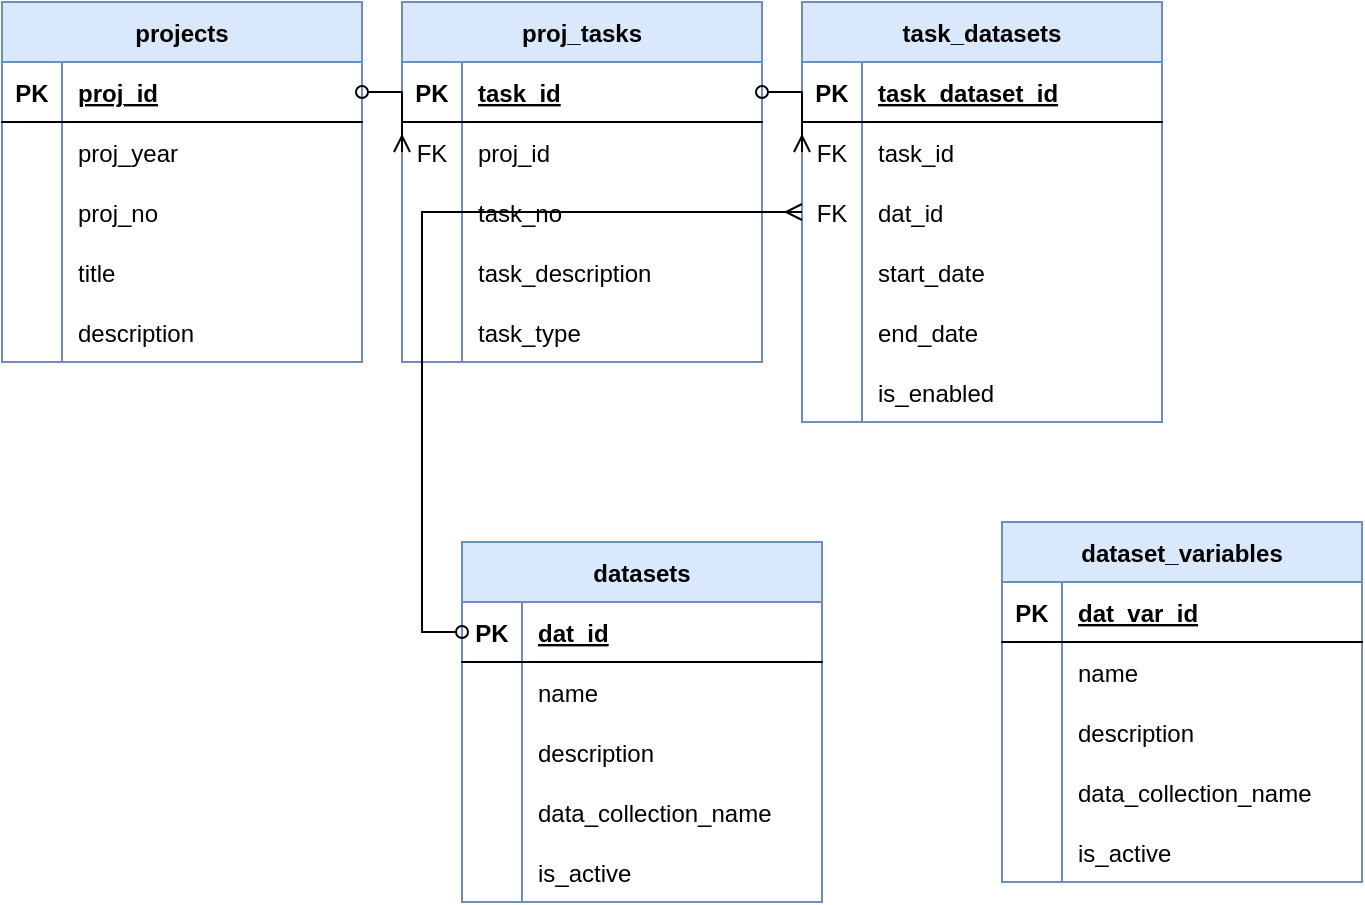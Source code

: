 <mxfile version="20.6.0" type="github"><diagram id="wdfzmRq4S77Qxs44YsNs" name="Page-1"><mxGraphModel dx="1066" dy="708" grid="1" gridSize="10" guides="1" tooltips="1" connect="1" arrows="1" fold="1" page="1" pageScale="1" pageWidth="850" pageHeight="1100" math="0" shadow="0"><root><mxCell id="0"/><mxCell id="1" parent="0"/><mxCell id="EzmvH_rtn1mI2Lf42FOp-1" value="projects" style="shape=table;startSize=30;container=1;collapsible=1;childLayout=tableLayout;fixedRows=1;rowLines=0;fontStyle=1;align=center;resizeLast=1;fillColor=#dae8fc;strokeColor=#6c8ebf;" vertex="1" parent="1"><mxGeometry x="40" y="80" width="180" height="180" as="geometry"/></mxCell><mxCell id="EzmvH_rtn1mI2Lf42FOp-2" value="" style="shape=tableRow;horizontal=0;startSize=0;swimlaneHead=0;swimlaneBody=0;fillColor=none;collapsible=0;dropTarget=0;points=[[0,0.5],[1,0.5]];portConstraint=eastwest;top=0;left=0;right=0;bottom=1;" vertex="1" parent="EzmvH_rtn1mI2Lf42FOp-1"><mxGeometry y="30" width="180" height="30" as="geometry"/></mxCell><mxCell id="EzmvH_rtn1mI2Lf42FOp-3" value="PK" style="shape=partialRectangle;connectable=0;fillColor=none;top=0;left=0;bottom=0;right=0;fontStyle=1;overflow=hidden;" vertex="1" parent="EzmvH_rtn1mI2Lf42FOp-2"><mxGeometry width="30" height="30" as="geometry"><mxRectangle width="30" height="30" as="alternateBounds"/></mxGeometry></mxCell><mxCell id="EzmvH_rtn1mI2Lf42FOp-4" value="proj_id" style="shape=partialRectangle;connectable=0;fillColor=none;top=0;left=0;bottom=0;right=0;align=left;spacingLeft=6;fontStyle=5;overflow=hidden;" vertex="1" parent="EzmvH_rtn1mI2Lf42FOp-2"><mxGeometry x="30" width="150" height="30" as="geometry"><mxRectangle width="150" height="30" as="alternateBounds"/></mxGeometry></mxCell><mxCell id="EzmvH_rtn1mI2Lf42FOp-5" value="" style="shape=tableRow;horizontal=0;startSize=0;swimlaneHead=0;swimlaneBody=0;fillColor=none;collapsible=0;dropTarget=0;points=[[0,0.5],[1,0.5]];portConstraint=eastwest;top=0;left=0;right=0;bottom=0;" vertex="1" parent="EzmvH_rtn1mI2Lf42FOp-1"><mxGeometry y="60" width="180" height="30" as="geometry"/></mxCell><mxCell id="EzmvH_rtn1mI2Lf42FOp-6" value="" style="shape=partialRectangle;connectable=0;fillColor=none;top=0;left=0;bottom=0;right=0;editable=1;overflow=hidden;" vertex="1" parent="EzmvH_rtn1mI2Lf42FOp-5"><mxGeometry width="30" height="30" as="geometry"><mxRectangle width="30" height="30" as="alternateBounds"/></mxGeometry></mxCell><mxCell id="EzmvH_rtn1mI2Lf42FOp-7" value="proj_year" style="shape=partialRectangle;connectable=0;fillColor=none;top=0;left=0;bottom=0;right=0;align=left;spacingLeft=6;overflow=hidden;" vertex="1" parent="EzmvH_rtn1mI2Lf42FOp-5"><mxGeometry x="30" width="150" height="30" as="geometry"><mxRectangle width="150" height="30" as="alternateBounds"/></mxGeometry></mxCell><mxCell id="EzmvH_rtn1mI2Lf42FOp-8" value="" style="shape=tableRow;horizontal=0;startSize=0;swimlaneHead=0;swimlaneBody=0;fillColor=none;collapsible=0;dropTarget=0;points=[[0,0.5],[1,0.5]];portConstraint=eastwest;top=0;left=0;right=0;bottom=0;" vertex="1" parent="EzmvH_rtn1mI2Lf42FOp-1"><mxGeometry y="90" width="180" height="30" as="geometry"/></mxCell><mxCell id="EzmvH_rtn1mI2Lf42FOp-9" value="" style="shape=partialRectangle;connectable=0;fillColor=none;top=0;left=0;bottom=0;right=0;editable=1;overflow=hidden;" vertex="1" parent="EzmvH_rtn1mI2Lf42FOp-8"><mxGeometry width="30" height="30" as="geometry"><mxRectangle width="30" height="30" as="alternateBounds"/></mxGeometry></mxCell><mxCell id="EzmvH_rtn1mI2Lf42FOp-10" value="proj_no" style="shape=partialRectangle;connectable=0;fillColor=none;top=0;left=0;bottom=0;right=0;align=left;spacingLeft=6;overflow=hidden;" vertex="1" parent="EzmvH_rtn1mI2Lf42FOp-8"><mxGeometry x="30" width="150" height="30" as="geometry"><mxRectangle width="150" height="30" as="alternateBounds"/></mxGeometry></mxCell><mxCell id="EzmvH_rtn1mI2Lf42FOp-11" value="" style="shape=tableRow;horizontal=0;startSize=0;swimlaneHead=0;swimlaneBody=0;fillColor=none;collapsible=0;dropTarget=0;points=[[0,0.5],[1,0.5]];portConstraint=eastwest;top=0;left=0;right=0;bottom=0;" vertex="1" parent="EzmvH_rtn1mI2Lf42FOp-1"><mxGeometry y="120" width="180" height="30" as="geometry"/></mxCell><mxCell id="EzmvH_rtn1mI2Lf42FOp-12" value="" style="shape=partialRectangle;connectable=0;fillColor=none;top=0;left=0;bottom=0;right=0;editable=1;overflow=hidden;" vertex="1" parent="EzmvH_rtn1mI2Lf42FOp-11"><mxGeometry width="30" height="30" as="geometry"><mxRectangle width="30" height="30" as="alternateBounds"/></mxGeometry></mxCell><mxCell id="EzmvH_rtn1mI2Lf42FOp-13" value="title" style="shape=partialRectangle;connectable=0;fillColor=none;top=0;left=0;bottom=0;right=0;align=left;spacingLeft=6;overflow=hidden;" vertex="1" parent="EzmvH_rtn1mI2Lf42FOp-11"><mxGeometry x="30" width="150" height="30" as="geometry"><mxRectangle width="150" height="30" as="alternateBounds"/></mxGeometry></mxCell><mxCell id="EzmvH_rtn1mI2Lf42FOp-14" value="" style="shape=tableRow;horizontal=0;startSize=0;swimlaneHead=0;swimlaneBody=0;fillColor=none;collapsible=0;dropTarget=0;points=[[0,0.5],[1,0.5]];portConstraint=eastwest;top=0;left=0;right=0;bottom=0;" vertex="1" parent="EzmvH_rtn1mI2Lf42FOp-1"><mxGeometry y="150" width="180" height="30" as="geometry"/></mxCell><mxCell id="EzmvH_rtn1mI2Lf42FOp-15" value="" style="shape=partialRectangle;connectable=0;fillColor=none;top=0;left=0;bottom=0;right=0;editable=1;overflow=hidden;" vertex="1" parent="EzmvH_rtn1mI2Lf42FOp-14"><mxGeometry width="30" height="30" as="geometry"><mxRectangle width="30" height="30" as="alternateBounds"/></mxGeometry></mxCell><mxCell id="EzmvH_rtn1mI2Lf42FOp-16" value="description" style="shape=partialRectangle;connectable=0;fillColor=none;top=0;left=0;bottom=0;right=0;align=left;spacingLeft=6;overflow=hidden;" vertex="1" parent="EzmvH_rtn1mI2Lf42FOp-14"><mxGeometry x="30" width="150" height="30" as="geometry"><mxRectangle width="150" height="30" as="alternateBounds"/></mxGeometry></mxCell><mxCell id="EzmvH_rtn1mI2Lf42FOp-17" value="proj_tasks" style="shape=table;startSize=30;container=1;collapsible=1;childLayout=tableLayout;fixedRows=1;rowLines=0;fontStyle=1;align=center;resizeLast=1;fillColor=#dae8fc;strokeColor=#6c8ebf;" vertex="1" parent="1"><mxGeometry x="240" y="80" width="180" height="180" as="geometry"/></mxCell><mxCell id="EzmvH_rtn1mI2Lf42FOp-18" value="" style="shape=tableRow;horizontal=0;startSize=0;swimlaneHead=0;swimlaneBody=0;fillColor=none;collapsible=0;dropTarget=0;points=[[0,0.5],[1,0.5]];portConstraint=eastwest;top=0;left=0;right=0;bottom=1;" vertex="1" parent="EzmvH_rtn1mI2Lf42FOp-17"><mxGeometry y="30" width="180" height="30" as="geometry"/></mxCell><mxCell id="EzmvH_rtn1mI2Lf42FOp-19" value="PK" style="shape=partialRectangle;connectable=0;fillColor=none;top=0;left=0;bottom=0;right=0;fontStyle=1;overflow=hidden;" vertex="1" parent="EzmvH_rtn1mI2Lf42FOp-18"><mxGeometry width="30" height="30" as="geometry"><mxRectangle width="30" height="30" as="alternateBounds"/></mxGeometry></mxCell><mxCell id="EzmvH_rtn1mI2Lf42FOp-20" value="task_id" style="shape=partialRectangle;connectable=0;fillColor=none;top=0;left=0;bottom=0;right=0;align=left;spacingLeft=6;fontStyle=5;overflow=hidden;" vertex="1" parent="EzmvH_rtn1mI2Lf42FOp-18"><mxGeometry x="30" width="150" height="30" as="geometry"><mxRectangle width="150" height="30" as="alternateBounds"/></mxGeometry></mxCell><mxCell id="EzmvH_rtn1mI2Lf42FOp-21" value="" style="shape=tableRow;horizontal=0;startSize=0;swimlaneHead=0;swimlaneBody=0;fillColor=none;collapsible=0;dropTarget=0;points=[[0,0.5],[1,0.5]];portConstraint=eastwest;top=0;left=0;right=0;bottom=0;" vertex="1" parent="EzmvH_rtn1mI2Lf42FOp-17"><mxGeometry y="60" width="180" height="30" as="geometry"/></mxCell><mxCell id="EzmvH_rtn1mI2Lf42FOp-22" value="FK" style="shape=partialRectangle;connectable=0;fillColor=none;top=0;left=0;bottom=0;right=0;editable=1;overflow=hidden;" vertex="1" parent="EzmvH_rtn1mI2Lf42FOp-21"><mxGeometry width="30" height="30" as="geometry"><mxRectangle width="30" height="30" as="alternateBounds"/></mxGeometry></mxCell><mxCell id="EzmvH_rtn1mI2Lf42FOp-23" value="proj_id" style="shape=partialRectangle;connectable=0;fillColor=none;top=0;left=0;bottom=0;right=0;align=left;spacingLeft=6;overflow=hidden;" vertex="1" parent="EzmvH_rtn1mI2Lf42FOp-21"><mxGeometry x="30" width="150" height="30" as="geometry"><mxRectangle width="150" height="30" as="alternateBounds"/></mxGeometry></mxCell><mxCell id="EzmvH_rtn1mI2Lf42FOp-30" value="" style="shape=tableRow;horizontal=0;startSize=0;swimlaneHead=0;swimlaneBody=0;fillColor=none;collapsible=0;dropTarget=0;points=[[0,0.5],[1,0.5]];portConstraint=eastwest;top=0;left=0;right=0;bottom=0;" vertex="1" parent="EzmvH_rtn1mI2Lf42FOp-17"><mxGeometry y="90" width="180" height="30" as="geometry"/></mxCell><mxCell id="EzmvH_rtn1mI2Lf42FOp-31" value="" style="shape=partialRectangle;connectable=0;fillColor=none;top=0;left=0;bottom=0;right=0;editable=1;overflow=hidden;" vertex="1" parent="EzmvH_rtn1mI2Lf42FOp-30"><mxGeometry width="30" height="30" as="geometry"><mxRectangle width="30" height="30" as="alternateBounds"/></mxGeometry></mxCell><mxCell id="EzmvH_rtn1mI2Lf42FOp-32" value="task_no" style="shape=partialRectangle;connectable=0;fillColor=none;top=0;left=0;bottom=0;right=0;align=left;spacingLeft=6;overflow=hidden;" vertex="1" parent="EzmvH_rtn1mI2Lf42FOp-30"><mxGeometry x="30" width="150" height="30" as="geometry"><mxRectangle width="150" height="30" as="alternateBounds"/></mxGeometry></mxCell><mxCell id="EzmvH_rtn1mI2Lf42FOp-24" value="" style="shape=tableRow;horizontal=0;startSize=0;swimlaneHead=0;swimlaneBody=0;fillColor=none;collapsible=0;dropTarget=0;points=[[0,0.5],[1,0.5]];portConstraint=eastwest;top=0;left=0;right=0;bottom=0;" vertex="1" parent="EzmvH_rtn1mI2Lf42FOp-17"><mxGeometry y="120" width="180" height="30" as="geometry"/></mxCell><mxCell id="EzmvH_rtn1mI2Lf42FOp-25" value="" style="shape=partialRectangle;connectable=0;fillColor=none;top=0;left=0;bottom=0;right=0;editable=1;overflow=hidden;" vertex="1" parent="EzmvH_rtn1mI2Lf42FOp-24"><mxGeometry width="30" height="30" as="geometry"><mxRectangle width="30" height="30" as="alternateBounds"/></mxGeometry></mxCell><mxCell id="EzmvH_rtn1mI2Lf42FOp-26" value="task_description" style="shape=partialRectangle;connectable=0;fillColor=none;top=0;left=0;bottom=0;right=0;align=left;spacingLeft=6;overflow=hidden;" vertex="1" parent="EzmvH_rtn1mI2Lf42FOp-24"><mxGeometry x="30" width="150" height="30" as="geometry"><mxRectangle width="150" height="30" as="alternateBounds"/></mxGeometry></mxCell><mxCell id="EzmvH_rtn1mI2Lf42FOp-27" value="" style="shape=tableRow;horizontal=0;startSize=0;swimlaneHead=0;swimlaneBody=0;fillColor=none;collapsible=0;dropTarget=0;points=[[0,0.5],[1,0.5]];portConstraint=eastwest;top=0;left=0;right=0;bottom=0;" vertex="1" parent="EzmvH_rtn1mI2Lf42FOp-17"><mxGeometry y="150" width="180" height="30" as="geometry"/></mxCell><mxCell id="EzmvH_rtn1mI2Lf42FOp-28" value="" style="shape=partialRectangle;connectable=0;fillColor=none;top=0;left=0;bottom=0;right=0;editable=1;overflow=hidden;" vertex="1" parent="EzmvH_rtn1mI2Lf42FOp-27"><mxGeometry width="30" height="30" as="geometry"><mxRectangle width="30" height="30" as="alternateBounds"/></mxGeometry></mxCell><mxCell id="EzmvH_rtn1mI2Lf42FOp-29" value="task_type" style="shape=partialRectangle;connectable=0;fillColor=none;top=0;left=0;bottom=0;right=0;align=left;spacingLeft=6;overflow=hidden;" vertex="1" parent="EzmvH_rtn1mI2Lf42FOp-27"><mxGeometry x="30" width="150" height="30" as="geometry"><mxRectangle width="150" height="30" as="alternateBounds"/></mxGeometry></mxCell><mxCell id="EzmvH_rtn1mI2Lf42FOp-34" style="edgeStyle=orthogonalEdgeStyle;rounded=0;orthogonalLoop=1;jettySize=auto;html=1;exitX=1;exitY=0.5;exitDx=0;exitDy=0;startArrow=oval;startFill=0;endArrow=ERmany;endFill=0;" edge="1" parent="1" source="EzmvH_rtn1mI2Lf42FOp-2" target="EzmvH_rtn1mI2Lf42FOp-21"><mxGeometry relative="1" as="geometry"/></mxCell><mxCell id="EzmvH_rtn1mI2Lf42FOp-35" value="task_datasets" style="shape=table;startSize=30;container=1;collapsible=1;childLayout=tableLayout;fixedRows=1;rowLines=0;fontStyle=1;align=center;resizeLast=1;fillColor=#dae8fc;strokeColor=#6c8ebf;" vertex="1" parent="1"><mxGeometry x="440" y="80" width="180" height="210" as="geometry"/></mxCell><mxCell id="EzmvH_rtn1mI2Lf42FOp-36" value="" style="shape=tableRow;horizontal=0;startSize=0;swimlaneHead=0;swimlaneBody=0;fillColor=none;collapsible=0;dropTarget=0;points=[[0,0.5],[1,0.5]];portConstraint=eastwest;top=0;left=0;right=0;bottom=1;" vertex="1" parent="EzmvH_rtn1mI2Lf42FOp-35"><mxGeometry y="30" width="180" height="30" as="geometry"/></mxCell><mxCell id="EzmvH_rtn1mI2Lf42FOp-37" value="PK" style="shape=partialRectangle;connectable=0;fillColor=none;top=0;left=0;bottom=0;right=0;fontStyle=1;overflow=hidden;" vertex="1" parent="EzmvH_rtn1mI2Lf42FOp-36"><mxGeometry width="30" height="30" as="geometry"><mxRectangle width="30" height="30" as="alternateBounds"/></mxGeometry></mxCell><mxCell id="EzmvH_rtn1mI2Lf42FOp-38" value="task_dataset_id" style="shape=partialRectangle;connectable=0;fillColor=none;top=0;left=0;bottom=0;right=0;align=left;spacingLeft=6;fontStyle=5;overflow=hidden;" vertex="1" parent="EzmvH_rtn1mI2Lf42FOp-36"><mxGeometry x="30" width="150" height="30" as="geometry"><mxRectangle width="150" height="30" as="alternateBounds"/></mxGeometry></mxCell><mxCell id="EzmvH_rtn1mI2Lf42FOp-39" value="" style="shape=tableRow;horizontal=0;startSize=0;swimlaneHead=0;swimlaneBody=0;fillColor=none;collapsible=0;dropTarget=0;points=[[0,0.5],[1,0.5]];portConstraint=eastwest;top=0;left=0;right=0;bottom=0;" vertex="1" parent="EzmvH_rtn1mI2Lf42FOp-35"><mxGeometry y="60" width="180" height="30" as="geometry"/></mxCell><mxCell id="EzmvH_rtn1mI2Lf42FOp-40" value="FK" style="shape=partialRectangle;connectable=0;fillColor=none;top=0;left=0;bottom=0;right=0;editable=1;overflow=hidden;" vertex="1" parent="EzmvH_rtn1mI2Lf42FOp-39"><mxGeometry width="30" height="30" as="geometry"><mxRectangle width="30" height="30" as="alternateBounds"/></mxGeometry></mxCell><mxCell id="EzmvH_rtn1mI2Lf42FOp-41" value="task_id" style="shape=partialRectangle;connectable=0;fillColor=none;top=0;left=0;bottom=0;right=0;align=left;spacingLeft=6;overflow=hidden;" vertex="1" parent="EzmvH_rtn1mI2Lf42FOp-39"><mxGeometry x="30" width="150" height="30" as="geometry"><mxRectangle width="150" height="30" as="alternateBounds"/></mxGeometry></mxCell><mxCell id="EzmvH_rtn1mI2Lf42FOp-42" value="" style="shape=tableRow;horizontal=0;startSize=0;swimlaneHead=0;swimlaneBody=0;fillColor=none;collapsible=0;dropTarget=0;points=[[0,0.5],[1,0.5]];portConstraint=eastwest;top=0;left=0;right=0;bottom=0;" vertex="1" parent="EzmvH_rtn1mI2Lf42FOp-35"><mxGeometry y="90" width="180" height="30" as="geometry"/></mxCell><mxCell id="EzmvH_rtn1mI2Lf42FOp-43" value="FK" style="shape=partialRectangle;connectable=0;fillColor=none;top=0;left=0;bottom=0;right=0;editable=1;overflow=hidden;" vertex="1" parent="EzmvH_rtn1mI2Lf42FOp-42"><mxGeometry width="30" height="30" as="geometry"><mxRectangle width="30" height="30" as="alternateBounds"/></mxGeometry></mxCell><mxCell id="EzmvH_rtn1mI2Lf42FOp-44" value="dat_id" style="shape=partialRectangle;connectable=0;fillColor=none;top=0;left=0;bottom=0;right=0;align=left;spacingLeft=6;overflow=hidden;" vertex="1" parent="EzmvH_rtn1mI2Lf42FOp-42"><mxGeometry x="30" width="150" height="30" as="geometry"><mxRectangle width="150" height="30" as="alternateBounds"/></mxGeometry></mxCell><mxCell id="EzmvH_rtn1mI2Lf42FOp-45" value="" style="shape=tableRow;horizontal=0;startSize=0;swimlaneHead=0;swimlaneBody=0;fillColor=none;collapsible=0;dropTarget=0;points=[[0,0.5],[1,0.5]];portConstraint=eastwest;top=0;left=0;right=0;bottom=0;" vertex="1" parent="EzmvH_rtn1mI2Lf42FOp-35"><mxGeometry y="120" width="180" height="30" as="geometry"/></mxCell><mxCell id="EzmvH_rtn1mI2Lf42FOp-46" value="" style="shape=partialRectangle;connectable=0;fillColor=none;top=0;left=0;bottom=0;right=0;editable=1;overflow=hidden;" vertex="1" parent="EzmvH_rtn1mI2Lf42FOp-45"><mxGeometry width="30" height="30" as="geometry"><mxRectangle width="30" height="30" as="alternateBounds"/></mxGeometry></mxCell><mxCell id="EzmvH_rtn1mI2Lf42FOp-47" value="start_date" style="shape=partialRectangle;connectable=0;fillColor=none;top=0;left=0;bottom=0;right=0;align=left;spacingLeft=6;overflow=hidden;" vertex="1" parent="EzmvH_rtn1mI2Lf42FOp-45"><mxGeometry x="30" width="150" height="30" as="geometry"><mxRectangle width="150" height="30" as="alternateBounds"/></mxGeometry></mxCell><mxCell id="EzmvH_rtn1mI2Lf42FOp-48" value="" style="shape=tableRow;horizontal=0;startSize=0;swimlaneHead=0;swimlaneBody=0;fillColor=none;collapsible=0;dropTarget=0;points=[[0,0.5],[1,0.5]];portConstraint=eastwest;top=0;left=0;right=0;bottom=0;" vertex="1" parent="EzmvH_rtn1mI2Lf42FOp-35"><mxGeometry y="150" width="180" height="30" as="geometry"/></mxCell><mxCell id="EzmvH_rtn1mI2Lf42FOp-49" value="" style="shape=partialRectangle;connectable=0;fillColor=none;top=0;left=0;bottom=0;right=0;editable=1;overflow=hidden;" vertex="1" parent="EzmvH_rtn1mI2Lf42FOp-48"><mxGeometry width="30" height="30" as="geometry"><mxRectangle width="30" height="30" as="alternateBounds"/></mxGeometry></mxCell><mxCell id="EzmvH_rtn1mI2Lf42FOp-50" value="end_date" style="shape=partialRectangle;connectable=0;fillColor=none;top=0;left=0;bottom=0;right=0;align=left;spacingLeft=6;overflow=hidden;" vertex="1" parent="EzmvH_rtn1mI2Lf42FOp-48"><mxGeometry x="30" width="150" height="30" as="geometry"><mxRectangle width="150" height="30" as="alternateBounds"/></mxGeometry></mxCell><mxCell id="EzmvH_rtn1mI2Lf42FOp-86" value="" style="shape=tableRow;horizontal=0;startSize=0;swimlaneHead=0;swimlaneBody=0;fillColor=none;collapsible=0;dropTarget=0;points=[[0,0.5],[1,0.5]];portConstraint=eastwest;top=0;left=0;right=0;bottom=0;" vertex="1" parent="EzmvH_rtn1mI2Lf42FOp-35"><mxGeometry y="180" width="180" height="30" as="geometry"/></mxCell><mxCell id="EzmvH_rtn1mI2Lf42FOp-87" value="" style="shape=partialRectangle;connectable=0;fillColor=none;top=0;left=0;bottom=0;right=0;editable=1;overflow=hidden;" vertex="1" parent="EzmvH_rtn1mI2Lf42FOp-86"><mxGeometry width="30" height="30" as="geometry"><mxRectangle width="30" height="30" as="alternateBounds"/></mxGeometry></mxCell><mxCell id="EzmvH_rtn1mI2Lf42FOp-88" value="is_enabled" style="shape=partialRectangle;connectable=0;fillColor=none;top=0;left=0;bottom=0;right=0;align=left;spacingLeft=6;overflow=hidden;" vertex="1" parent="EzmvH_rtn1mI2Lf42FOp-86"><mxGeometry x="30" width="150" height="30" as="geometry"><mxRectangle width="150" height="30" as="alternateBounds"/></mxGeometry></mxCell><mxCell id="EzmvH_rtn1mI2Lf42FOp-51" style="edgeStyle=orthogonalEdgeStyle;rounded=0;orthogonalLoop=1;jettySize=auto;html=1;exitX=1;exitY=0.5;exitDx=0;exitDy=0;startArrow=oval;startFill=0;endArrow=ERmany;endFill=0;" edge="1" parent="1" source="EzmvH_rtn1mI2Lf42FOp-18" target="EzmvH_rtn1mI2Lf42FOp-39"><mxGeometry relative="1" as="geometry"/></mxCell><mxCell id="EzmvH_rtn1mI2Lf42FOp-52" value="datasets" style="shape=table;startSize=30;container=1;collapsible=1;childLayout=tableLayout;fixedRows=1;rowLines=0;fontStyle=1;align=center;resizeLast=1;fillColor=#dae8fc;strokeColor=#6c8ebf;" vertex="1" parent="1"><mxGeometry x="270" y="350" width="180" height="180" as="geometry"/></mxCell><mxCell id="EzmvH_rtn1mI2Lf42FOp-53" value="" style="shape=tableRow;horizontal=0;startSize=0;swimlaneHead=0;swimlaneBody=0;fillColor=none;collapsible=0;dropTarget=0;points=[[0,0.5],[1,0.5]];portConstraint=eastwest;top=0;left=0;right=0;bottom=1;" vertex="1" parent="EzmvH_rtn1mI2Lf42FOp-52"><mxGeometry y="30" width="180" height="30" as="geometry"/></mxCell><mxCell id="EzmvH_rtn1mI2Lf42FOp-54" value="PK" style="shape=partialRectangle;connectable=0;fillColor=none;top=0;left=0;bottom=0;right=0;fontStyle=1;overflow=hidden;" vertex="1" parent="EzmvH_rtn1mI2Lf42FOp-53"><mxGeometry width="30" height="30" as="geometry"><mxRectangle width="30" height="30" as="alternateBounds"/></mxGeometry></mxCell><mxCell id="EzmvH_rtn1mI2Lf42FOp-55" value="dat_id" style="shape=partialRectangle;connectable=0;fillColor=none;top=0;left=0;bottom=0;right=0;align=left;spacingLeft=6;fontStyle=5;overflow=hidden;" vertex="1" parent="EzmvH_rtn1mI2Lf42FOp-53"><mxGeometry x="30" width="150" height="30" as="geometry"><mxRectangle width="150" height="30" as="alternateBounds"/></mxGeometry></mxCell><mxCell id="EzmvH_rtn1mI2Lf42FOp-56" value="" style="shape=tableRow;horizontal=0;startSize=0;swimlaneHead=0;swimlaneBody=0;fillColor=none;collapsible=0;dropTarget=0;points=[[0,0.5],[1,0.5]];portConstraint=eastwest;top=0;left=0;right=0;bottom=0;" vertex="1" parent="EzmvH_rtn1mI2Lf42FOp-52"><mxGeometry y="60" width="180" height="30" as="geometry"/></mxCell><mxCell id="EzmvH_rtn1mI2Lf42FOp-57" value="" style="shape=partialRectangle;connectable=0;fillColor=none;top=0;left=0;bottom=0;right=0;editable=1;overflow=hidden;" vertex="1" parent="EzmvH_rtn1mI2Lf42FOp-56"><mxGeometry width="30" height="30" as="geometry"><mxRectangle width="30" height="30" as="alternateBounds"/></mxGeometry></mxCell><mxCell id="EzmvH_rtn1mI2Lf42FOp-58" value="name" style="shape=partialRectangle;connectable=0;fillColor=none;top=0;left=0;bottom=0;right=0;align=left;spacingLeft=6;overflow=hidden;" vertex="1" parent="EzmvH_rtn1mI2Lf42FOp-56"><mxGeometry x="30" width="150" height="30" as="geometry"><mxRectangle width="150" height="30" as="alternateBounds"/></mxGeometry></mxCell><mxCell id="EzmvH_rtn1mI2Lf42FOp-59" value="" style="shape=tableRow;horizontal=0;startSize=0;swimlaneHead=0;swimlaneBody=0;fillColor=none;collapsible=0;dropTarget=0;points=[[0,0.5],[1,0.5]];portConstraint=eastwest;top=0;left=0;right=0;bottom=0;" vertex="1" parent="EzmvH_rtn1mI2Lf42FOp-52"><mxGeometry y="90" width="180" height="30" as="geometry"/></mxCell><mxCell id="EzmvH_rtn1mI2Lf42FOp-60" value="" style="shape=partialRectangle;connectable=0;fillColor=none;top=0;left=0;bottom=0;right=0;editable=1;overflow=hidden;" vertex="1" parent="EzmvH_rtn1mI2Lf42FOp-59"><mxGeometry width="30" height="30" as="geometry"><mxRectangle width="30" height="30" as="alternateBounds"/></mxGeometry></mxCell><mxCell id="EzmvH_rtn1mI2Lf42FOp-61" value="description" style="shape=partialRectangle;connectable=0;fillColor=none;top=0;left=0;bottom=0;right=0;align=left;spacingLeft=6;overflow=hidden;" vertex="1" parent="EzmvH_rtn1mI2Lf42FOp-59"><mxGeometry x="30" width="150" height="30" as="geometry"><mxRectangle width="150" height="30" as="alternateBounds"/></mxGeometry></mxCell><mxCell id="EzmvH_rtn1mI2Lf42FOp-62" value="" style="shape=tableRow;horizontal=0;startSize=0;swimlaneHead=0;swimlaneBody=0;fillColor=none;collapsible=0;dropTarget=0;points=[[0,0.5],[1,0.5]];portConstraint=eastwest;top=0;left=0;right=0;bottom=0;" vertex="1" parent="EzmvH_rtn1mI2Lf42FOp-52"><mxGeometry y="120" width="180" height="30" as="geometry"/></mxCell><mxCell id="EzmvH_rtn1mI2Lf42FOp-63" value="" style="shape=partialRectangle;connectable=0;fillColor=none;top=0;left=0;bottom=0;right=0;editable=1;overflow=hidden;" vertex="1" parent="EzmvH_rtn1mI2Lf42FOp-62"><mxGeometry width="30" height="30" as="geometry"><mxRectangle width="30" height="30" as="alternateBounds"/></mxGeometry></mxCell><mxCell id="EzmvH_rtn1mI2Lf42FOp-64" value="data_collection_name" style="shape=partialRectangle;connectable=0;fillColor=none;top=0;left=0;bottom=0;right=0;align=left;spacingLeft=6;overflow=hidden;" vertex="1" parent="EzmvH_rtn1mI2Lf42FOp-62"><mxGeometry x="30" width="150" height="30" as="geometry"><mxRectangle width="150" height="30" as="alternateBounds"/></mxGeometry></mxCell><mxCell id="EzmvH_rtn1mI2Lf42FOp-65" value="" style="shape=tableRow;horizontal=0;startSize=0;swimlaneHead=0;swimlaneBody=0;fillColor=none;collapsible=0;dropTarget=0;points=[[0,0.5],[1,0.5]];portConstraint=eastwest;top=0;left=0;right=0;bottom=0;" vertex="1" parent="EzmvH_rtn1mI2Lf42FOp-52"><mxGeometry y="150" width="180" height="30" as="geometry"/></mxCell><mxCell id="EzmvH_rtn1mI2Lf42FOp-66" value="" style="shape=partialRectangle;connectable=0;fillColor=none;top=0;left=0;bottom=0;right=0;editable=1;overflow=hidden;" vertex="1" parent="EzmvH_rtn1mI2Lf42FOp-65"><mxGeometry width="30" height="30" as="geometry"><mxRectangle width="30" height="30" as="alternateBounds"/></mxGeometry></mxCell><mxCell id="EzmvH_rtn1mI2Lf42FOp-67" value="is_active" style="shape=partialRectangle;connectable=0;fillColor=none;top=0;left=0;bottom=0;right=0;align=left;spacingLeft=6;overflow=hidden;" vertex="1" parent="EzmvH_rtn1mI2Lf42FOp-65"><mxGeometry x="30" width="150" height="30" as="geometry"><mxRectangle width="150" height="30" as="alternateBounds"/></mxGeometry></mxCell><mxCell id="EzmvH_rtn1mI2Lf42FOp-85" style="edgeStyle=orthogonalEdgeStyle;rounded=0;orthogonalLoop=1;jettySize=auto;html=1;exitX=0;exitY=0.5;exitDx=0;exitDy=0;startArrow=oval;startFill=0;endArrow=ERmany;endFill=0;" edge="1" parent="1" source="EzmvH_rtn1mI2Lf42FOp-53" target="EzmvH_rtn1mI2Lf42FOp-42"><mxGeometry relative="1" as="geometry"/></mxCell><mxCell id="EzmvH_rtn1mI2Lf42FOp-89" value="dataset_variables" style="shape=table;startSize=30;container=1;collapsible=1;childLayout=tableLayout;fixedRows=1;rowLines=0;fontStyle=1;align=center;resizeLast=1;fillColor=#dae8fc;strokeColor=#6c8ebf;" vertex="1" parent="1"><mxGeometry x="540" y="340" width="180" height="180" as="geometry"/></mxCell><mxCell id="EzmvH_rtn1mI2Lf42FOp-90" value="" style="shape=tableRow;horizontal=0;startSize=0;swimlaneHead=0;swimlaneBody=0;fillColor=none;collapsible=0;dropTarget=0;points=[[0,0.5],[1,0.5]];portConstraint=eastwest;top=0;left=0;right=0;bottom=1;" vertex="1" parent="EzmvH_rtn1mI2Lf42FOp-89"><mxGeometry y="30" width="180" height="30" as="geometry"/></mxCell><mxCell id="EzmvH_rtn1mI2Lf42FOp-91" value="PK" style="shape=partialRectangle;connectable=0;fillColor=none;top=0;left=0;bottom=0;right=0;fontStyle=1;overflow=hidden;" vertex="1" parent="EzmvH_rtn1mI2Lf42FOp-90"><mxGeometry width="30" height="30" as="geometry"><mxRectangle width="30" height="30" as="alternateBounds"/></mxGeometry></mxCell><mxCell id="EzmvH_rtn1mI2Lf42FOp-92" value="dat_var_id" style="shape=partialRectangle;connectable=0;fillColor=none;top=0;left=0;bottom=0;right=0;align=left;spacingLeft=6;fontStyle=5;overflow=hidden;" vertex="1" parent="EzmvH_rtn1mI2Lf42FOp-90"><mxGeometry x="30" width="150" height="30" as="geometry"><mxRectangle width="150" height="30" as="alternateBounds"/></mxGeometry></mxCell><mxCell id="EzmvH_rtn1mI2Lf42FOp-93" value="" style="shape=tableRow;horizontal=0;startSize=0;swimlaneHead=0;swimlaneBody=0;fillColor=none;collapsible=0;dropTarget=0;points=[[0,0.5],[1,0.5]];portConstraint=eastwest;top=0;left=0;right=0;bottom=0;" vertex="1" parent="EzmvH_rtn1mI2Lf42FOp-89"><mxGeometry y="60" width="180" height="30" as="geometry"/></mxCell><mxCell id="EzmvH_rtn1mI2Lf42FOp-94" value="" style="shape=partialRectangle;connectable=0;fillColor=none;top=0;left=0;bottom=0;right=0;editable=1;overflow=hidden;" vertex="1" parent="EzmvH_rtn1mI2Lf42FOp-93"><mxGeometry width="30" height="30" as="geometry"><mxRectangle width="30" height="30" as="alternateBounds"/></mxGeometry></mxCell><mxCell id="EzmvH_rtn1mI2Lf42FOp-95" value="name" style="shape=partialRectangle;connectable=0;fillColor=none;top=0;left=0;bottom=0;right=0;align=left;spacingLeft=6;overflow=hidden;" vertex="1" parent="EzmvH_rtn1mI2Lf42FOp-93"><mxGeometry x="30" width="150" height="30" as="geometry"><mxRectangle width="150" height="30" as="alternateBounds"/></mxGeometry></mxCell><mxCell id="EzmvH_rtn1mI2Lf42FOp-96" value="" style="shape=tableRow;horizontal=0;startSize=0;swimlaneHead=0;swimlaneBody=0;fillColor=none;collapsible=0;dropTarget=0;points=[[0,0.5],[1,0.5]];portConstraint=eastwest;top=0;left=0;right=0;bottom=0;" vertex="1" parent="EzmvH_rtn1mI2Lf42FOp-89"><mxGeometry y="90" width="180" height="30" as="geometry"/></mxCell><mxCell id="EzmvH_rtn1mI2Lf42FOp-97" value="" style="shape=partialRectangle;connectable=0;fillColor=none;top=0;left=0;bottom=0;right=0;editable=1;overflow=hidden;" vertex="1" parent="EzmvH_rtn1mI2Lf42FOp-96"><mxGeometry width="30" height="30" as="geometry"><mxRectangle width="30" height="30" as="alternateBounds"/></mxGeometry></mxCell><mxCell id="EzmvH_rtn1mI2Lf42FOp-98" value="description" style="shape=partialRectangle;connectable=0;fillColor=none;top=0;left=0;bottom=0;right=0;align=left;spacingLeft=6;overflow=hidden;" vertex="1" parent="EzmvH_rtn1mI2Lf42FOp-96"><mxGeometry x="30" width="150" height="30" as="geometry"><mxRectangle width="150" height="30" as="alternateBounds"/></mxGeometry></mxCell><mxCell id="EzmvH_rtn1mI2Lf42FOp-99" value="" style="shape=tableRow;horizontal=0;startSize=0;swimlaneHead=0;swimlaneBody=0;fillColor=none;collapsible=0;dropTarget=0;points=[[0,0.5],[1,0.5]];portConstraint=eastwest;top=0;left=0;right=0;bottom=0;" vertex="1" parent="EzmvH_rtn1mI2Lf42FOp-89"><mxGeometry y="120" width="180" height="30" as="geometry"/></mxCell><mxCell id="EzmvH_rtn1mI2Lf42FOp-100" value="" style="shape=partialRectangle;connectable=0;fillColor=none;top=0;left=0;bottom=0;right=0;editable=1;overflow=hidden;" vertex="1" parent="EzmvH_rtn1mI2Lf42FOp-99"><mxGeometry width="30" height="30" as="geometry"><mxRectangle width="30" height="30" as="alternateBounds"/></mxGeometry></mxCell><mxCell id="EzmvH_rtn1mI2Lf42FOp-101" value="data_collection_name" style="shape=partialRectangle;connectable=0;fillColor=none;top=0;left=0;bottom=0;right=0;align=left;spacingLeft=6;overflow=hidden;" vertex="1" parent="EzmvH_rtn1mI2Lf42FOp-99"><mxGeometry x="30" width="150" height="30" as="geometry"><mxRectangle width="150" height="30" as="alternateBounds"/></mxGeometry></mxCell><mxCell id="EzmvH_rtn1mI2Lf42FOp-102" value="" style="shape=tableRow;horizontal=0;startSize=0;swimlaneHead=0;swimlaneBody=0;fillColor=none;collapsible=0;dropTarget=0;points=[[0,0.5],[1,0.5]];portConstraint=eastwest;top=0;left=0;right=0;bottom=0;" vertex="1" parent="EzmvH_rtn1mI2Lf42FOp-89"><mxGeometry y="150" width="180" height="30" as="geometry"/></mxCell><mxCell id="EzmvH_rtn1mI2Lf42FOp-103" value="" style="shape=partialRectangle;connectable=0;fillColor=none;top=0;left=0;bottom=0;right=0;editable=1;overflow=hidden;" vertex="1" parent="EzmvH_rtn1mI2Lf42FOp-102"><mxGeometry width="30" height="30" as="geometry"><mxRectangle width="30" height="30" as="alternateBounds"/></mxGeometry></mxCell><mxCell id="EzmvH_rtn1mI2Lf42FOp-104" value="is_active" style="shape=partialRectangle;connectable=0;fillColor=none;top=0;left=0;bottom=0;right=0;align=left;spacingLeft=6;overflow=hidden;" vertex="1" parent="EzmvH_rtn1mI2Lf42FOp-102"><mxGeometry x="30" width="150" height="30" as="geometry"><mxRectangle width="150" height="30" as="alternateBounds"/></mxGeometry></mxCell></root></mxGraphModel></diagram></mxfile>